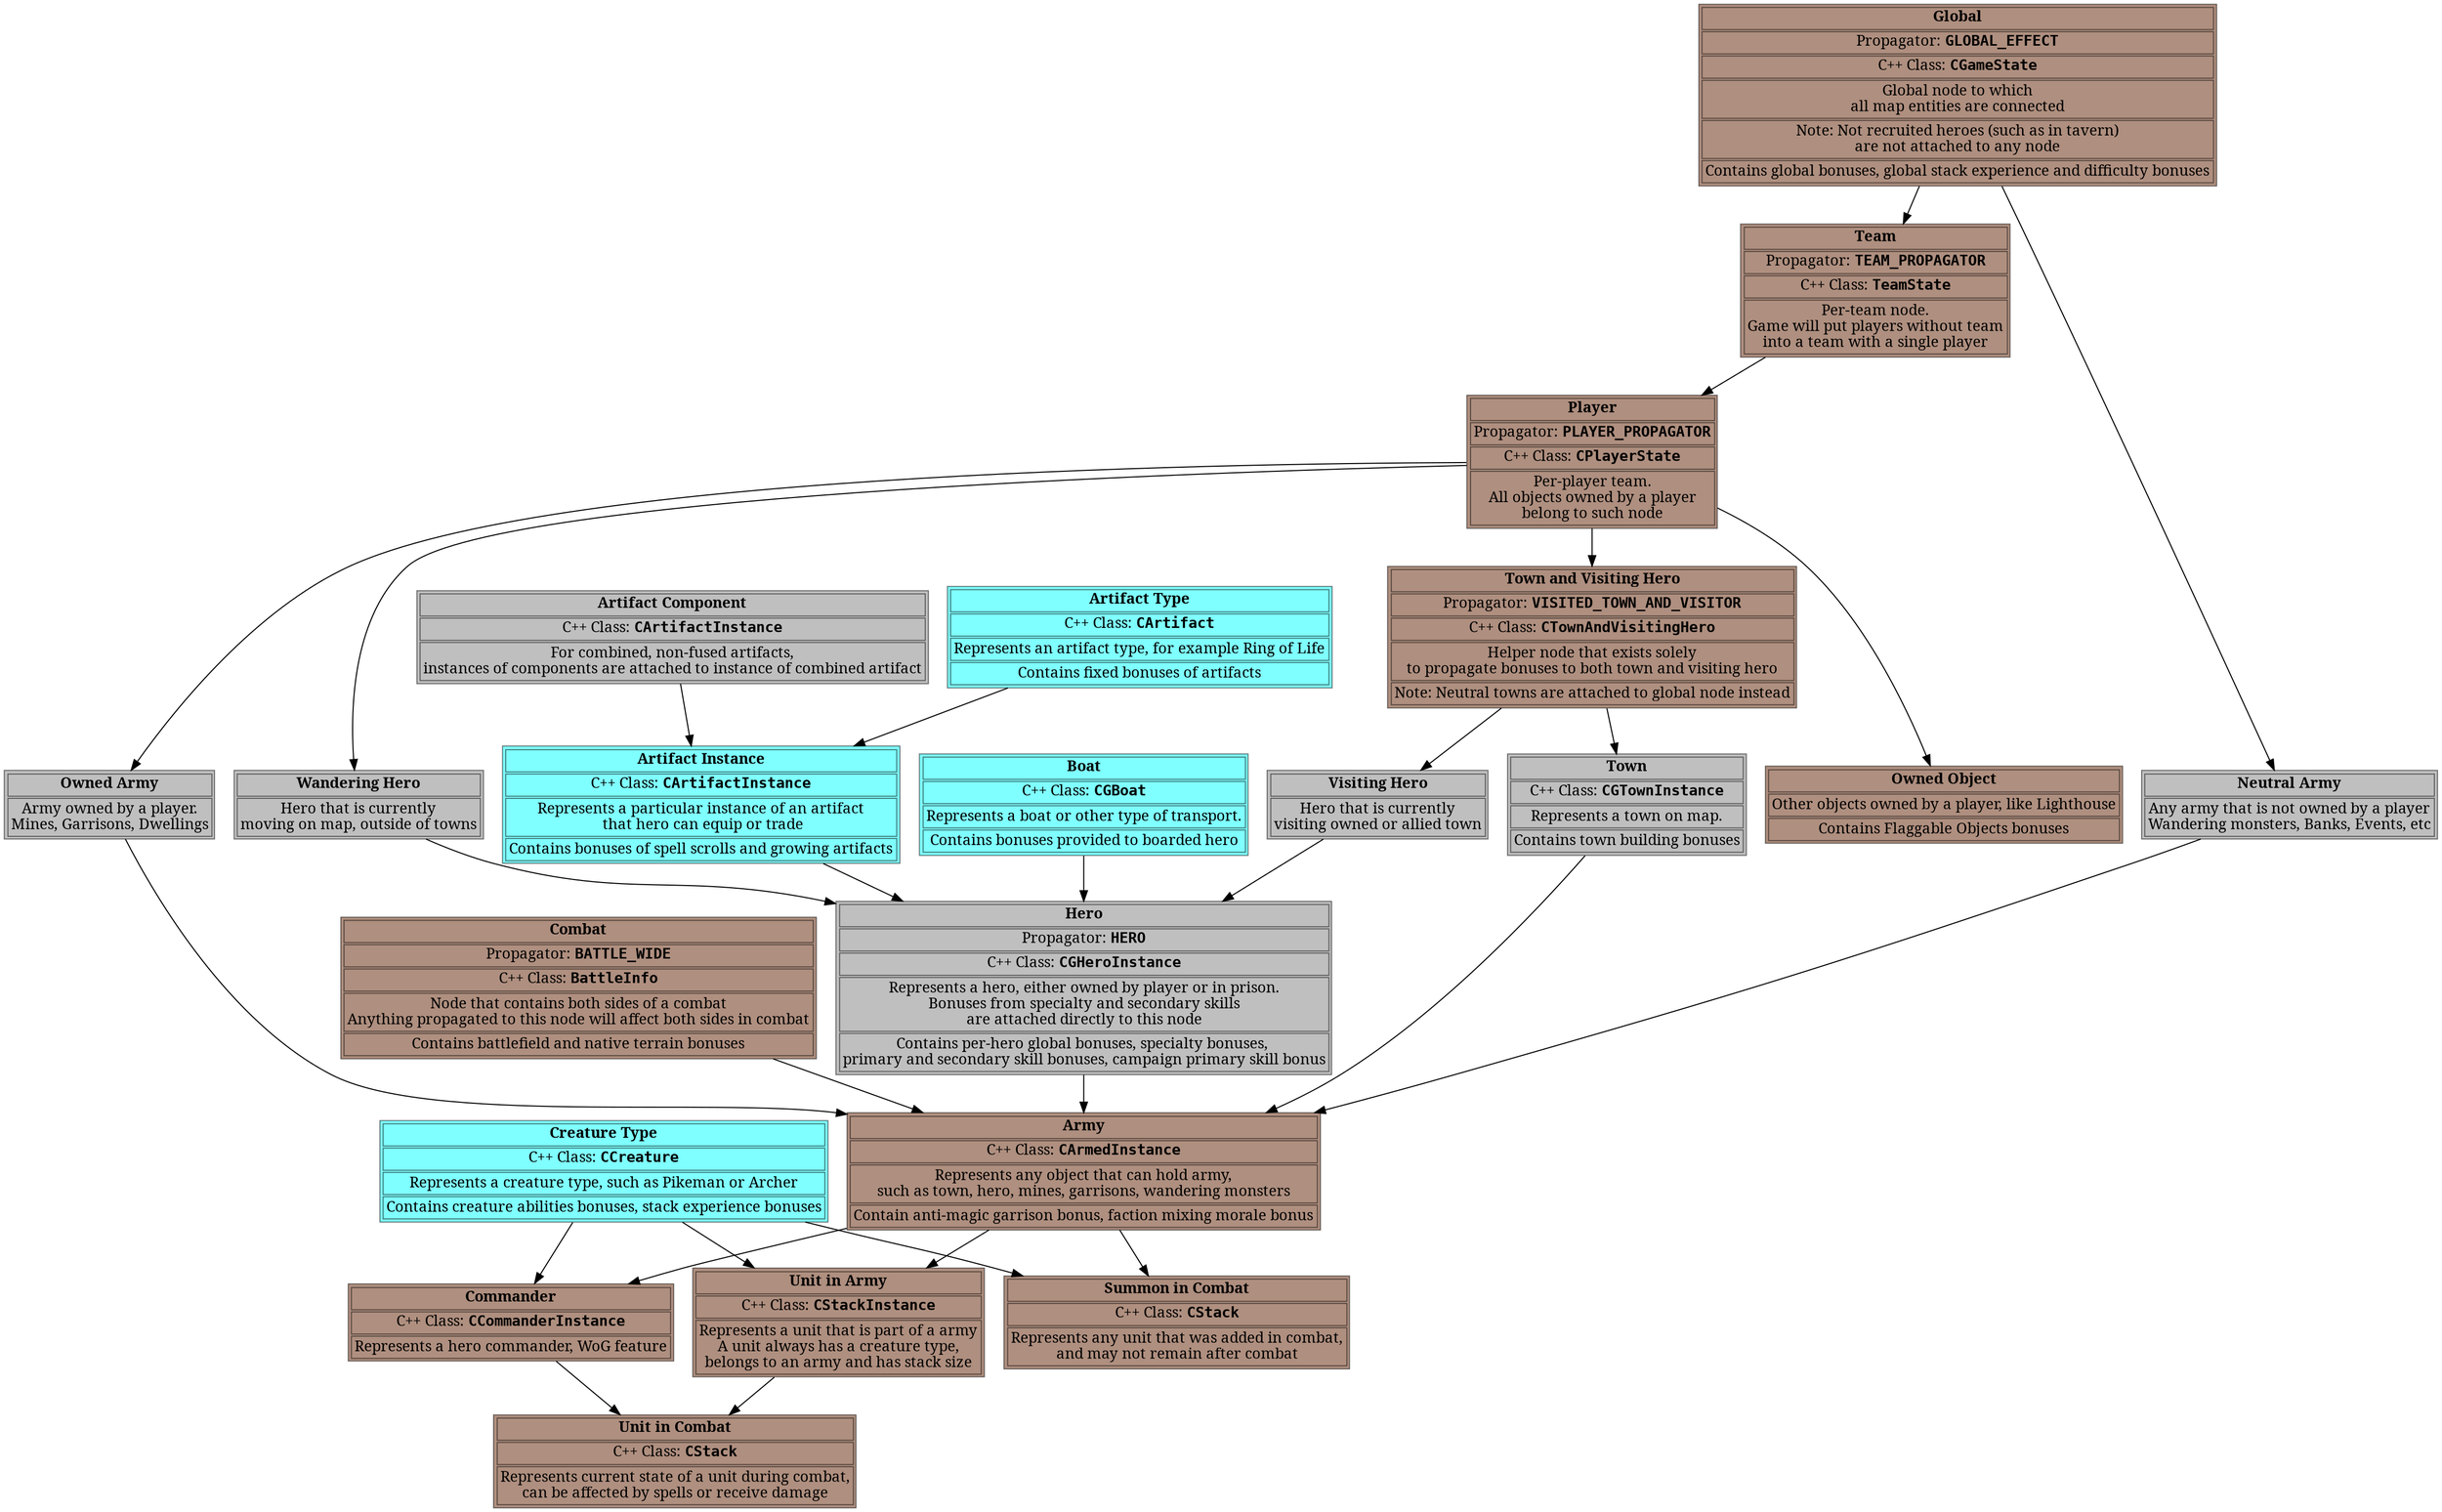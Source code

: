 digraph mygraph {
	fontname="monospace"
	edge [fontname="Noto Serif"]
	node [
		fontname="Noto Serif"
		style=filled
		shape=plain
		fillcolor="#60200080"
		pencolor="#00000080" // frames color
	]

	subgraph rankedTop {
		"Global" [
			label =<<table>
					<tr><td><b>Global</b></td></tr>
					<tr><td>Propagator: <font face="monospace"><b>GLOBAL_EFFECT</b></font></td></tr>
					<tr><td>C++ Class: <font face="monospace"><b>CGameState</b></font></td></tr>
					<tr><td>Global node to which<br/>all map entities are connected</td></tr>
					<tr><td>Note: Not recruited heroes (such as in tavern)<br/>are not attached to any node</td></tr>
					<tr><td>Contains global bonuses, global stack experience and difficulty bonuses</td></tr>
				</table>>
		]
		"Team" [
			label =<<table>
					<tr><td><b>Team</b></td></tr>
					<tr><td>Propagator: <font face="monospace"><b>TEAM_PROPAGATOR</b></font></td></tr>
					<tr><td>C++ Class: <font face="monospace"><b>TeamState</b></font></td></tr>
					<tr><td>Per-team node.<br/>Game will put players without team<br/>into a team with a single player</td></tr>
				</table>>
		]
		"Player" [
			label =<<table>
					<tr><td><b>Player</b></td></tr>
					<tr><td>Propagator: <font face="monospace"><b>PLAYER_PROPAGATOR</b></font></td></tr>
					<tr><td>C++ Class: <font face="monospace"><b>CPlayerState</b></font></td></tr>
					<tr><td>Per-player team.<br/>All objects owned by a player<br/>belong to such node</td></tr>
				</table>>
		]
	};

	subgraph rankedArmies {
		rank="same"
		"Hero" [
			fillcolor="#80808080"
			label =<<table>
					<tr><td><b>Hero</b></td></tr>
					<tr><td>Propagator: <font face="monospace"><b>HERO</b></font></td></tr>
					<tr><td>C++ Class: <font face="monospace"><b>CGHeroInstance</b></font></td></tr>
					<tr><td>Represents a hero, either owned by player or in prison.<br/>Bonuses from specialty and secondary skills<br/>are attached directly to this node</td></tr>
					<tr><td>Contains per-hero global bonuses, specialty bonuses, <br/>primary and secondary skill bonuses, campaign primary skill bonus</td></tr>
				</table>>
		]
		"Combat" [
			label =<<table>
					<tr><td><b>Combat</b></td></tr>
					<tr><td>Propagator: <font face="monospace"><b>BATTLE_WIDE</b></font></td></tr>
					<tr><td>Node that contains both sides of a combat<br/>Anything propagated to this node will affect both sides in combat</td></tr>
				</table>>
		]
	};

	subgraph rankedHeroes {
		rank="same"
		"Visiting Hero" [
			fillcolor="#80808080"
			label =<<table>
					<tr><td><b>Visiting Hero</b></td></tr>
					<tr><td>Hero that is currently<br/>visiting owned or allied town</td></tr>
				</table>>
		]
		"Wandering Hero" [
			fillcolor="#80808080"
			label =<<table>
					<tr><td><b>Wandering Hero</b></td></tr>
					<tr><td>Hero that is currently<br/>moving on map, outside of towns</td></tr>
				</table>>
		]
		"Neutral Army" [
			fillcolor="#80808080"
			label =<<table>
					<tr><td><b>Neutral Army</b></td></tr>
					<tr><td>Any army that is not owned by a player<br/>Wandering monsters, Banks, Events, etc</td></tr>
				</table>>
		]
		"Owned Army" [
			fillcolor="#80808080"
			label =<<table>
					<tr><td><b>Owned Army</b></td></tr>
					<tr><td>Army owned by a player.<br/>Mines, Garrisons, Dwellings</td></tr>
				</table>>
		]
		"Owned Object" [
			label =<<table>
					<tr><td><b>Owned Object</b></td></tr>
					<tr><td>Other objects owned by a player, like Lighthouse</td></tr>
					<tr><td>Contains Flaggable Objects bonuses</td></tr>
				</table>>
		]
	};

	subgraph rankedTopHero {
		rank="same"
		"Town" [
			fillcolor="#80808080"
			label =<<table>
					<tr><td><b>Town</b></td></tr>
					<tr><td>C++ Class: <font face="monospace"><b>CGTownInstance</b></font></td></tr>
					<tr><td>Represents a town on map.</td></tr>
					<tr><td>Contains town building bonuses</td></tr>
				</table>>
		]
		"Artifact Instance" [
			fillcolor="#00FFFF80"
			label =<<table>
					<tr><td><b>Artifact Instance</b></td></tr>
					<tr><td>C++ Class: <font face="monospace"><b>CArtifactInstance</b></font></td></tr>
					<tr><td>Represents a particular instance of an artifact<br/> that hero can equip or trade</td></tr>
					<tr><td>Contains bonuses of spell scrolls and growing artifacts</td></tr>
				</table>>
		]
		"Boat" [
			fillcolor="#00FFFF80"
			label =<<table>
					<tr><td><b>Boat</b></td></tr>
					<tr><td>C++ Class: <font face="monospace"><b>CGBoat</b></font></td></tr>
					<tr><td>Represents a boat or other type of transport.</td></tr>
					<tr><td>Contains bonuses provided to boarded hero</td></tr>
				</table>>
		]
	};
	
	subgraph rankedMisc {
		"Town and visiting hero" [
			label =<<table>
					<tr><td><b>Town and Visiting Hero</b></td></tr>
					<tr><td>Propagator: <font face="monospace"><b>VISITED_TOWN_AND_VISITOR</b></font></td></tr>
					<tr><td>C++ Class: <font face="monospace"><b>CTownAndVisitingHero</b></font></td></tr>
					<tr><td>Helper node that exists solely<br/>to propagate bonuses to both town and visiting hero</td></tr>
					<tr><td>Note: Neutral towns are attached to global node instead</td></tr>

				</table>>
		]
		
		"Combat" [
			label =<<table>
					<tr><td><b>Combat</b></td></tr>
					<tr><td>Propagator: <font face="monospace"><b>BATTLE_WIDE</b></font></td></tr>
					<tr><td>C++ Class: <font face="monospace"><b>BattleInfo</b></font></td></tr>
					<tr><td>Node that contains both sides of a combat<br/>Anything propagated to this node will affect both sides in combat</td></tr>
					<tr><td>Contains battlefield and native terrain bonuses</td></tr>
				</table>>
		]
		
		"Creature Type" [
			fillcolor="#00FFFF80"
			label =<<table>
					<tr><td><b>Creature Type</b></td></tr>
					<tr><td>C++ Class: <font face="monospace"><b>CCreature</b></font></td></tr>
					<tr><td>Represents a creature type, such as Pikeman or Archer</td></tr>
					<tr><td>Contains creature abilities bonuses, stack experience bonuses</td></tr>
				</table>>
		]
		
		"Artifact Type" [
			fillcolor="#00FFFF80"
			label =<<table>
					<tr><td><b>Artifact Type</b></td></tr>
					<tr><td>C++ Class: <font face="monospace"><b>CArtifact</b></font></td></tr>
					<tr><td>Represents an artifact type, for example Ring of Life</td></tr>
					<tr><td>Contains fixed bonuses of artifacts</td></tr>
				</table>>
		]
		
		"Artifact Component" [
			fillcolor="#80808080"
			label =<<table>
					<tr><td><b>Artifact Component</b></td></tr>
					<tr><td>C++ Class: <font face="monospace"><b>CArtifactInstance</b></font></td></tr>
					<tr><td>For combined, non-fused artifacts,<br/>instances of components are attached to instance of combined artifact</td></tr>
				</table>>
		]
		
		"Army" [
			label =<<table>
					<tr><td><b>Army</b></td></tr>
					<tr><td>C++ Class: <font face="monospace"><b>CArmedInstance</b></font></td></tr>
					<tr><td>Represents any object that can hold army,<br/>such as town, hero, mines, garrisons, wandering monsters</td></tr>
					<tr><td>Contain anti-magic garrison bonus, faction mixing morale bonus</td></tr>
				</table>>
		]

		"Unit in Army" [
			label =<<table>
					<tr><td><b>Unit in Army</b></td></tr>
					<tr><td>C++ Class: <font face="monospace"><b>CStackInstance</b></font></td></tr>
					<tr><td>Represents a unit that is part of a army<br/>A unit always has a creature type,<br/>belongs to an army and has stack size</td></tr>
				</table>>
		]
		
		"Commander" [
			label =<<table>
					<tr><td><b>Commander</b></td></tr>
					<tr><td>C++ Class: <font face="monospace"><b>CCommanderInstance</b></font></td></tr>
					<tr><td>Represents a hero commander, WoG feature</td></tr>
				</table>>
		]
		
		"Unit in Combat" [
			label =<<table>
					<tr><td><b>Unit in Combat</b></td></tr>
					<tr><td>C++ Class: <font face="monospace"><b>CStack</b></font></td></tr>
					<tr><td>Represents current state of a unit during combat,<br/>can be affected by spells or receive damage</td></tr>
				</table>>
		]
		
		"Summon in Combat" [
			label =<<table>
					<tr><td><b>Summon in Combat</b></td></tr>
					<tr><td>C++ Class: <font face="monospace"><b>CStack</b></font></td></tr>
					<tr><td>Represents any unit that was added in combat,<br/>and may not remain after combat</td></tr>
				</table>>
		]
	};

	"Global" -> "Team"
	"Global" -> "Neutral Army"
	"Team" -> "Player"
	"Player" -> "Town and visiting hero"
	"Player" -> "Wandering Hero"
	"Player" -> "Owned Army"
	"Player" -> "Owned Object"
	"Town and visiting hero" -> "Town"
	"Town and visiting hero" -> "Visiting Hero"
	"Boat" -> "Hero"
	"Combat" -> "Army"
	"Army" -> "Commander"
	"Army" -> "Unit in Army"
	"Army" -> "Summon in Combat"
	"Unit in Army" -> "Unit in Combat" 
	"Commander" -> "Unit in Combat" 
	"Artifact Type" -> "Artifact Instance"
	"Artifact Component" -> "Artifact Instance"
	"Artifact Instance" -> "Hero"

	"Creature Type" -> "Commander" 
	"Creature Type" -> "Summon in Combat"
	"Creature Type" -> "Unit in Army"

	"Town" -> "Army"
	"Neutral Army" -> "Army"
	"Owned Army" -> "Army"

	"Visiting Hero" -> "Hero"
	"Wandering Hero" -> "Hero"
	"Hero" -> "Army"
}

